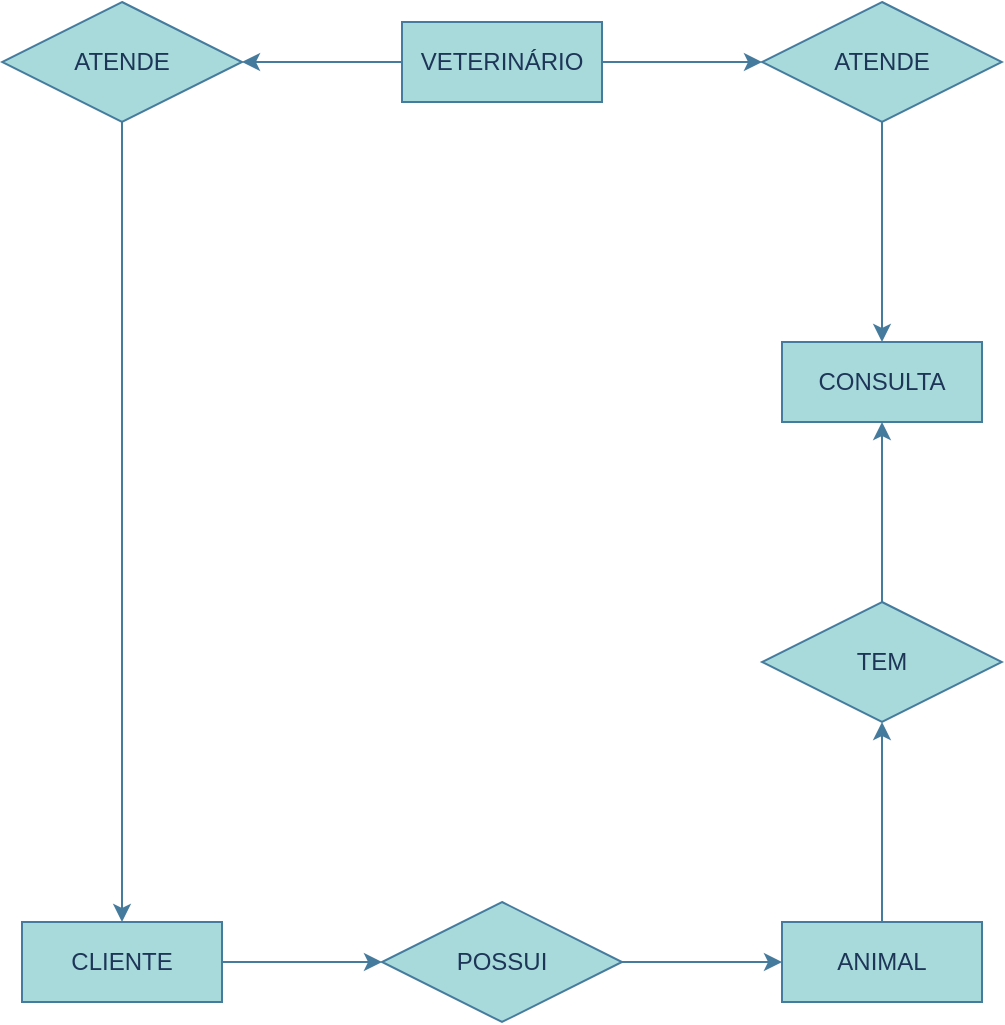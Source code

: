 <mxfile version="21.0.10" type="github">
  <diagram name="Página-1" id="hEilKHiq9ziJijcHWAt2">
    <mxGraphModel dx="875" dy="491" grid="1" gridSize="10" guides="1" tooltips="1" connect="1" arrows="1" fold="1" page="1" pageScale="1" pageWidth="827" pageHeight="1169" math="0" shadow="0">
      <root>
        <mxCell id="0" />
        <mxCell id="1" parent="0" />
        <mxCell id="84ONY_tyVKc7_wdF93Td-9" value="" style="edgeStyle=orthogonalEdgeStyle;rounded=0;orthogonalLoop=1;jettySize=auto;html=1;labelBackgroundColor=none;strokeColor=#457B9D;fontColor=default;" edge="1" parent="1" source="84ONY_tyVKc7_wdF93Td-5" target="84ONY_tyVKc7_wdF93Td-7">
          <mxGeometry relative="1" as="geometry" />
        </mxCell>
        <mxCell id="84ONY_tyVKc7_wdF93Td-19" value="" style="edgeStyle=orthogonalEdgeStyle;rounded=0;orthogonalLoop=1;jettySize=auto;html=1;labelBackgroundColor=none;strokeColor=#457B9D;fontColor=default;" edge="1" parent="1" source="84ONY_tyVKc7_wdF93Td-5" target="84ONY_tyVKc7_wdF93Td-17">
          <mxGeometry relative="1" as="geometry" />
        </mxCell>
        <mxCell id="84ONY_tyVKc7_wdF93Td-5" value="VETERINÁRIO" style="whiteSpace=wrap;html=1;align=center;labelBackgroundColor=none;fillColor=#A8DADC;strokeColor=#457B9D;fontColor=#1D3557;" vertex="1" parent="1">
          <mxGeometry x="280" y="280" width="100" height="40" as="geometry" />
        </mxCell>
        <mxCell id="84ONY_tyVKc7_wdF93Td-23" value="" style="edgeStyle=orthogonalEdgeStyle;rounded=0;orthogonalLoop=1;jettySize=auto;html=1;labelBackgroundColor=none;strokeColor=#457B9D;fontColor=default;" edge="1" parent="1" source="84ONY_tyVKc7_wdF93Td-6" target="84ONY_tyVKc7_wdF93Td-22">
          <mxGeometry relative="1" as="geometry" />
        </mxCell>
        <mxCell id="84ONY_tyVKc7_wdF93Td-6" value="CLIENTE" style="whiteSpace=wrap;html=1;align=center;labelBackgroundColor=none;fillColor=#A8DADC;strokeColor=#457B9D;fontColor=#1D3557;" vertex="1" parent="1">
          <mxGeometry x="90" y="730" width="100" height="40" as="geometry" />
        </mxCell>
        <mxCell id="84ONY_tyVKc7_wdF93Td-27" value="" style="edgeStyle=orthogonalEdgeStyle;rounded=0;orthogonalLoop=1;jettySize=auto;html=1;labelBackgroundColor=none;strokeColor=#457B9D;fontColor=default;" edge="1" parent="1" source="84ONY_tyVKc7_wdF93Td-7" target="84ONY_tyVKc7_wdF93Td-26">
          <mxGeometry relative="1" as="geometry" />
        </mxCell>
        <mxCell id="84ONY_tyVKc7_wdF93Td-7" value="ATENDE" style="shape=rhombus;perimeter=rhombusPerimeter;whiteSpace=wrap;html=1;align=center;labelBackgroundColor=none;fillColor=#A8DADC;strokeColor=#457B9D;fontColor=#1D3557;" vertex="1" parent="1">
          <mxGeometry x="460" y="270" width="120" height="60" as="geometry" />
        </mxCell>
        <mxCell id="84ONY_tyVKc7_wdF93Td-33" value="" style="edgeStyle=orthogonalEdgeStyle;rounded=0;orthogonalLoop=1;jettySize=auto;html=1;labelBackgroundColor=none;strokeColor=#457B9D;fontColor=default;" edge="1" parent="1" source="84ONY_tyVKc7_wdF93Td-8" target="84ONY_tyVKc7_wdF93Td-32">
          <mxGeometry relative="1" as="geometry" />
        </mxCell>
        <mxCell id="84ONY_tyVKc7_wdF93Td-8" value="ANIMAL" style="whiteSpace=wrap;html=1;align=center;labelBackgroundColor=none;fillColor=#A8DADC;strokeColor=#457B9D;fontColor=#1D3557;" vertex="1" parent="1">
          <mxGeometry x="470" y="730" width="100" height="40" as="geometry" />
        </mxCell>
        <mxCell id="84ONY_tyVKc7_wdF93Td-20" style="edgeStyle=orthogonalEdgeStyle;rounded=0;orthogonalLoop=1;jettySize=auto;html=1;entryX=0.5;entryY=0;entryDx=0;entryDy=0;labelBackgroundColor=none;strokeColor=#457B9D;fontColor=default;" edge="1" parent="1" source="84ONY_tyVKc7_wdF93Td-17" target="84ONY_tyVKc7_wdF93Td-6">
          <mxGeometry relative="1" as="geometry" />
        </mxCell>
        <mxCell id="84ONY_tyVKc7_wdF93Td-17" value="ATENDE" style="shape=rhombus;perimeter=rhombusPerimeter;whiteSpace=wrap;html=1;align=center;labelBackgroundColor=none;fillColor=#A8DADC;strokeColor=#457B9D;fontColor=#1D3557;" vertex="1" parent="1">
          <mxGeometry x="80" y="270" width="120" height="60" as="geometry" />
        </mxCell>
        <mxCell id="84ONY_tyVKc7_wdF93Td-24" value="" style="edgeStyle=orthogonalEdgeStyle;rounded=0;orthogonalLoop=1;jettySize=auto;html=1;labelBackgroundColor=none;strokeColor=#457B9D;fontColor=default;" edge="1" parent="1" source="84ONY_tyVKc7_wdF93Td-22" target="84ONY_tyVKc7_wdF93Td-8">
          <mxGeometry relative="1" as="geometry" />
        </mxCell>
        <mxCell id="84ONY_tyVKc7_wdF93Td-22" value="POSSUI" style="shape=rhombus;perimeter=rhombusPerimeter;whiteSpace=wrap;html=1;align=center;labelBackgroundColor=none;fillColor=#A8DADC;strokeColor=#457B9D;fontColor=#1D3557;" vertex="1" parent="1">
          <mxGeometry x="270" y="720" width="120" height="60" as="geometry" />
        </mxCell>
        <mxCell id="84ONY_tyVKc7_wdF93Td-26" value="CONSULTA" style="whiteSpace=wrap;html=1;align=center;labelBackgroundColor=none;fillColor=#A8DADC;strokeColor=#457B9D;fontColor=#1D3557;" vertex="1" parent="1">
          <mxGeometry x="470" y="440" width="100" height="40" as="geometry" />
        </mxCell>
        <mxCell id="84ONY_tyVKc7_wdF93Td-34" value="" style="edgeStyle=orthogonalEdgeStyle;rounded=0;orthogonalLoop=1;jettySize=auto;html=1;labelBackgroundColor=none;strokeColor=#457B9D;fontColor=default;" edge="1" parent="1" source="84ONY_tyVKc7_wdF93Td-32" target="84ONY_tyVKc7_wdF93Td-26">
          <mxGeometry relative="1" as="geometry" />
        </mxCell>
        <mxCell id="84ONY_tyVKc7_wdF93Td-32" value="TEM" style="shape=rhombus;perimeter=rhombusPerimeter;whiteSpace=wrap;html=1;align=center;labelBackgroundColor=none;fillColor=#A8DADC;strokeColor=#457B9D;fontColor=#1D3557;" vertex="1" parent="1">
          <mxGeometry x="460" y="570" width="120" height="60" as="geometry" />
        </mxCell>
      </root>
    </mxGraphModel>
  </diagram>
</mxfile>
